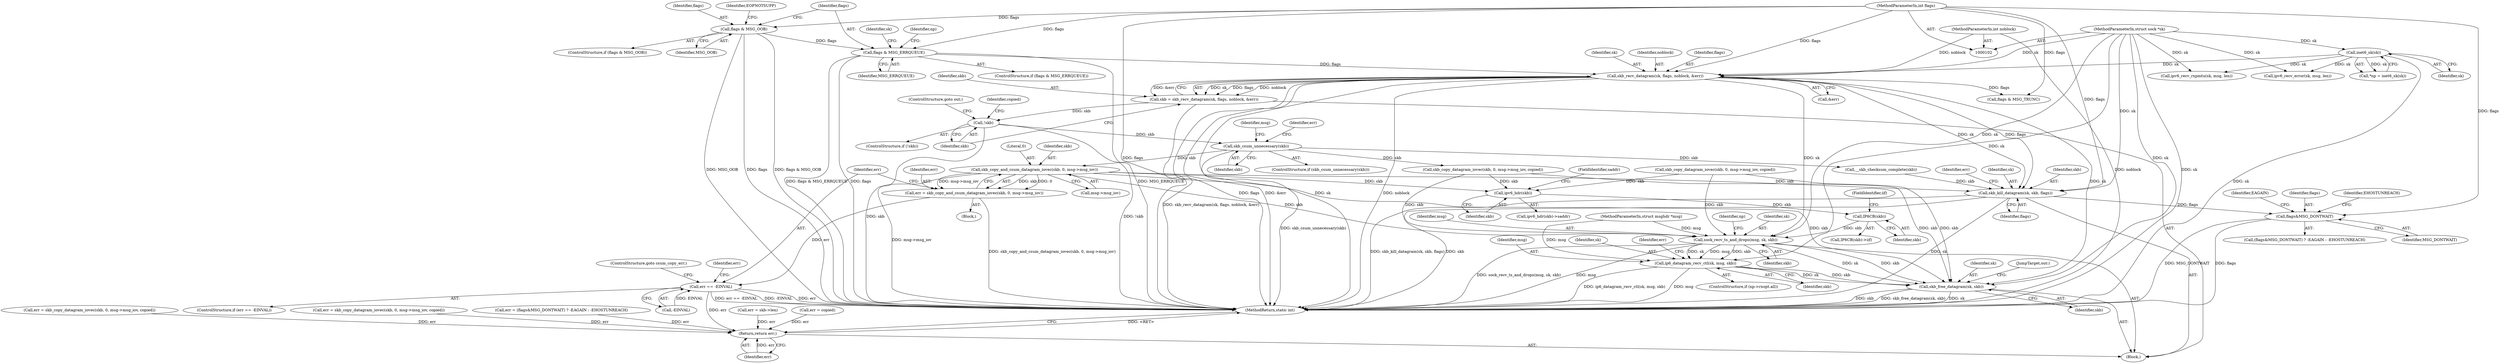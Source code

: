 digraph "0_linux_bceaa90240b6019ed73b49965eac7d167610be69_3@API" {
"1000228" [label="(Call,skb_copy_and_csum_datagram_iovec(skb, 0, msg->msg_iov))"];
"1000191" [label="(Call,skb_csum_unnecessary(skb))"];
"1000169" [label="(Call,!skb)"];
"1000160" [label="(Call,skb = skb_recv_datagram(sk, flags, noblock, &err))"];
"1000162" [label="(Call,skb_recv_datagram(sk, flags, noblock, &err))"];
"1000114" [label="(Call,inet6_sk(sk))"];
"1000104" [label="(MethodParameterIn,struct sock *sk)"];
"1000135" [label="(Call,flags & MSG_ERRQUEUE)"];
"1000128" [label="(Call,flags & MSG_OOB)"];
"1000108" [label="(MethodParameterIn,int flags)"];
"1000107" [label="(MethodParameterIn,int noblock)"];
"1000226" [label="(Call,err = skb_copy_and_csum_datagram_iovec(skb, 0, msg->msg_iov))"];
"1000235" [label="(Call,err == -EINVAL)"];
"1000319" [label="(Return,return err;)"];
"1000261" [label="(Call,ipv6_hdr(skb))"];
"1000279" [label="(Call,IP6CB(skb))"];
"1000288" [label="(Call,sock_recv_ts_and_drops(msg, sk, skb))"];
"1000298" [label="(Call,ip6_datagram_recv_ctl(sk, msg, skb))"];
"1000315" [label="(Call,skb_free_datagram(sk, skb))"];
"1000322" [label="(Call,skb_kill_datagram(sk, skb, flags))"];
"1000329" [label="(Call,flags&MSG_DONTWAIT)"];
"1000227" [label="(Identifier,err)"];
"1000171" [label="(ControlStructure,goto out;)"];
"1000160" [label="(Call,skb = skb_recv_datagram(sk, flags, noblock, &err))"];
"1000162" [label="(Call,skb_recv_datagram(sk, flags, noblock, &err))"];
"1000156" [label="(Call,ipv6_recv_rxpmtu(sk, msg, len))"];
"1000129" [label="(Identifier,flags)"];
"1000295" [label="(Identifier,np)"];
"1000324" [label="(Identifier,skb)"];
"1000330" [label="(Identifier,flags)"];
"1000165" [label="(Identifier,noblock)"];
"1000327" [label="(Identifier,err)"];
"1000302" [label="(Call,err = copied)"];
"1000300" [label="(Identifier,msg)"];
"1000212" [label="(Call,__skb_checksum_complete(skb))"];
"1000194" [label="(Call,err = skb_copy_datagram_iovec(skb, 0, msg->msg_iov, copied))"];
"1000139" [label="(Call,ipv6_recv_error(sk, msg, len))"];
"1000262" [label="(Identifier,skb)"];
"1000335" [label="(Identifier,EHOSTUNREACH)"];
"1000260" [label="(Call,ipv6_hdr(skb)->saddr)"];
"1000301" [label="(Identifier,skb)"];
"1000328" [label="(Call,(flags&MSG_DONTWAIT) ? -EAGAIN : -EHOSTUNREACH)"];
"1000326" [label="(Call,err = (flags&MSG_DONTWAIT) ? -EAGAIN : -EHOSTUNREACH)"];
"1000225" [label="(Block,)"];
"1000140" [label="(Identifier,sk)"];
"1000215" [label="(Call,err = skb_copy_datagram_iovec(skb, 0, msg->msg_iov, copied))"];
"1000320" [label="(Identifier,err)"];
"1000281" [label="(FieldIdentifier,iif)"];
"1000168" [label="(ControlStructure,if (!skb))"];
"1000217" [label="(Call,skb_copy_datagram_iovec(skb, 0, msg->msg_iov, copied))"];
"1000137" [label="(Identifier,MSG_ERRQUEUE)"];
"1000234" [label="(ControlStructure,if (err == -EINVAL))"];
"1000288" [label="(Call,sock_recv_ts_and_drops(msg, sk, skb))"];
"1000261" [label="(Call,ipv6_hdr(skb))"];
"1000318" [label="(JumpTarget,out:)"];
"1000146" [label="(Identifier,np)"];
"1000323" [label="(Identifier,sk)"];
"1000306" [label="(Call,flags & MSG_TRUNC)"];
"1000127" [label="(ControlStructure,if (flags & MSG_OOB))"];
"1000241" [label="(Identifier,err)"];
"1000292" [label="(ControlStructure,if (np->rxopt.all))"];
"1000228" [label="(Call,skb_copy_and_csum_datagram_iovec(skb, 0, msg->msg_iov))"];
"1000170" [label="(Identifier,skb)"];
"1000161" [label="(Identifier,skb)"];
"1000115" [label="(Identifier,sk)"];
"1000331" [label="(Identifier,MSG_DONTWAIT)"];
"1000166" [label="(Call,&err)"];
"1000337" [label="(MethodReturn,static int)"];
"1000173" [label="(Identifier,copied)"];
"1000128" [label="(Call,flags & MSG_OOB)"];
"1000299" [label="(Identifier,sk)"];
"1000134" [label="(ControlStructure,if (flags & MSG_ERRQUEUE))"];
"1000322" [label="(Call,skb_kill_datagram(sk, skb, flags))"];
"1000315" [label="(Call,skb_free_datagram(sk, skb))"];
"1000169" [label="(Call,!skb)"];
"1000236" [label="(Identifier,err)"];
"1000280" [label="(Identifier,skb)"];
"1000235" [label="(Call,err == -EINVAL)"];
"1000196" [label="(Call,skb_copy_datagram_iovec(skb, 0, msg->msg_iov, copied))"];
"1000290" [label="(Identifier,sk)"];
"1000309" [label="(Call,err = skb->len)"];
"1000316" [label="(Identifier,sk)"];
"1000289" [label="(Identifier,msg)"];
"1000303" [label="(Identifier,err)"];
"1000164" [label="(Identifier,flags)"];
"1000229" [label="(Identifier,skb)"];
"1000192" [label="(Identifier,skb)"];
"1000195" [label="(Identifier,err)"];
"1000231" [label="(Call,msg->msg_iov)"];
"1000112" [label="(Call,*np = inet6_sk(sk))"];
"1000105" [label="(MethodParameterIn,struct msghdr *msg)"];
"1000104" [label="(MethodParameterIn,struct sock *sk)"];
"1000278" [label="(Call,IP6CB(skb)->iif)"];
"1000279" [label="(Call,IP6CB(skb))"];
"1000298" [label="(Call,ip6_datagram_recv_ctl(sk, msg, skb))"];
"1000226" [label="(Call,err = skb_copy_and_csum_datagram_iovec(skb, 0, msg->msg_iov))"];
"1000237" [label="(Call,-EINVAL)"];
"1000135" [label="(Call,flags & MSG_ERRQUEUE)"];
"1000325" [label="(Identifier,flags)"];
"1000207" [label="(Identifier,msg)"];
"1000130" [label="(Identifier,MSG_OOB)"];
"1000291" [label="(Identifier,skb)"];
"1000317" [label="(Identifier,skb)"];
"1000329" [label="(Call,flags&MSG_DONTWAIT)"];
"1000114" [label="(Call,inet6_sk(sk))"];
"1000163" [label="(Identifier,sk)"];
"1000107" [label="(MethodParameterIn,int noblock)"];
"1000190" [label="(ControlStructure,if (skb_csum_unnecessary(skb)))"];
"1000136" [label="(Identifier,flags)"];
"1000191" [label="(Call,skb_csum_unnecessary(skb))"];
"1000133" [label="(Identifier,EOPNOTSUPP)"];
"1000319" [label="(Return,return err;)"];
"1000263" [label="(FieldIdentifier,saddr)"];
"1000333" [label="(Identifier,EAGAIN)"];
"1000230" [label="(Literal,0)"];
"1000108" [label="(MethodParameterIn,int flags)"];
"1000239" [label="(ControlStructure,goto csum_copy_err;)"];
"1000110" [label="(Block,)"];
"1000228" -> "1000226"  [label="AST: "];
"1000228" -> "1000231"  [label="CFG: "];
"1000229" -> "1000228"  [label="AST: "];
"1000230" -> "1000228"  [label="AST: "];
"1000231" -> "1000228"  [label="AST: "];
"1000226" -> "1000228"  [label="CFG: "];
"1000228" -> "1000337"  [label="DDG: msg->msg_iov"];
"1000228" -> "1000226"  [label="DDG: skb"];
"1000228" -> "1000226"  [label="DDG: 0"];
"1000228" -> "1000226"  [label="DDG: msg->msg_iov"];
"1000191" -> "1000228"  [label="DDG: skb"];
"1000228" -> "1000261"  [label="DDG: skb"];
"1000228" -> "1000288"  [label="DDG: skb"];
"1000228" -> "1000315"  [label="DDG: skb"];
"1000228" -> "1000322"  [label="DDG: skb"];
"1000191" -> "1000190"  [label="AST: "];
"1000191" -> "1000192"  [label="CFG: "];
"1000192" -> "1000191"  [label="AST: "];
"1000195" -> "1000191"  [label="CFG: "];
"1000207" -> "1000191"  [label="CFG: "];
"1000191" -> "1000337"  [label="DDG: skb_csum_unnecessary(skb)"];
"1000169" -> "1000191"  [label="DDG: skb"];
"1000191" -> "1000196"  [label="DDG: skb"];
"1000191" -> "1000212"  [label="DDG: skb"];
"1000169" -> "1000168"  [label="AST: "];
"1000169" -> "1000170"  [label="CFG: "];
"1000170" -> "1000169"  [label="AST: "];
"1000171" -> "1000169"  [label="CFG: "];
"1000173" -> "1000169"  [label="CFG: "];
"1000169" -> "1000337"  [label="DDG: !skb"];
"1000169" -> "1000337"  [label="DDG: skb"];
"1000160" -> "1000169"  [label="DDG: skb"];
"1000160" -> "1000110"  [label="AST: "];
"1000160" -> "1000162"  [label="CFG: "];
"1000161" -> "1000160"  [label="AST: "];
"1000162" -> "1000160"  [label="AST: "];
"1000170" -> "1000160"  [label="CFG: "];
"1000160" -> "1000337"  [label="DDG: skb_recv_datagram(sk, flags, noblock, &err)"];
"1000162" -> "1000160"  [label="DDG: sk"];
"1000162" -> "1000160"  [label="DDG: flags"];
"1000162" -> "1000160"  [label="DDG: noblock"];
"1000162" -> "1000160"  [label="DDG: &err"];
"1000162" -> "1000166"  [label="CFG: "];
"1000163" -> "1000162"  [label="AST: "];
"1000164" -> "1000162"  [label="AST: "];
"1000165" -> "1000162"  [label="AST: "];
"1000166" -> "1000162"  [label="AST: "];
"1000162" -> "1000337"  [label="DDG: flags"];
"1000162" -> "1000337"  [label="DDG: &err"];
"1000162" -> "1000337"  [label="DDG: sk"];
"1000162" -> "1000337"  [label="DDG: noblock"];
"1000114" -> "1000162"  [label="DDG: sk"];
"1000104" -> "1000162"  [label="DDG: sk"];
"1000135" -> "1000162"  [label="DDG: flags"];
"1000108" -> "1000162"  [label="DDG: flags"];
"1000107" -> "1000162"  [label="DDG: noblock"];
"1000162" -> "1000288"  [label="DDG: sk"];
"1000162" -> "1000306"  [label="DDG: flags"];
"1000162" -> "1000315"  [label="DDG: sk"];
"1000162" -> "1000322"  [label="DDG: sk"];
"1000162" -> "1000322"  [label="DDG: flags"];
"1000114" -> "1000112"  [label="AST: "];
"1000114" -> "1000115"  [label="CFG: "];
"1000115" -> "1000114"  [label="AST: "];
"1000112" -> "1000114"  [label="CFG: "];
"1000114" -> "1000337"  [label="DDG: sk"];
"1000114" -> "1000112"  [label="DDG: sk"];
"1000104" -> "1000114"  [label="DDG: sk"];
"1000114" -> "1000139"  [label="DDG: sk"];
"1000114" -> "1000156"  [label="DDG: sk"];
"1000104" -> "1000102"  [label="AST: "];
"1000104" -> "1000337"  [label="DDG: sk"];
"1000104" -> "1000139"  [label="DDG: sk"];
"1000104" -> "1000156"  [label="DDG: sk"];
"1000104" -> "1000288"  [label="DDG: sk"];
"1000104" -> "1000298"  [label="DDG: sk"];
"1000104" -> "1000315"  [label="DDG: sk"];
"1000104" -> "1000322"  [label="DDG: sk"];
"1000135" -> "1000134"  [label="AST: "];
"1000135" -> "1000137"  [label="CFG: "];
"1000136" -> "1000135"  [label="AST: "];
"1000137" -> "1000135"  [label="AST: "];
"1000140" -> "1000135"  [label="CFG: "];
"1000146" -> "1000135"  [label="CFG: "];
"1000135" -> "1000337"  [label="DDG: flags & MSG_ERRQUEUE"];
"1000135" -> "1000337"  [label="DDG: flags"];
"1000135" -> "1000337"  [label="DDG: MSG_ERRQUEUE"];
"1000128" -> "1000135"  [label="DDG: flags"];
"1000108" -> "1000135"  [label="DDG: flags"];
"1000128" -> "1000127"  [label="AST: "];
"1000128" -> "1000130"  [label="CFG: "];
"1000129" -> "1000128"  [label="AST: "];
"1000130" -> "1000128"  [label="AST: "];
"1000133" -> "1000128"  [label="CFG: "];
"1000136" -> "1000128"  [label="CFG: "];
"1000128" -> "1000337"  [label="DDG: MSG_OOB"];
"1000128" -> "1000337"  [label="DDG: flags"];
"1000128" -> "1000337"  [label="DDG: flags & MSG_OOB"];
"1000108" -> "1000128"  [label="DDG: flags"];
"1000108" -> "1000102"  [label="AST: "];
"1000108" -> "1000337"  [label="DDG: flags"];
"1000108" -> "1000306"  [label="DDG: flags"];
"1000108" -> "1000322"  [label="DDG: flags"];
"1000108" -> "1000329"  [label="DDG: flags"];
"1000107" -> "1000102"  [label="AST: "];
"1000107" -> "1000337"  [label="DDG: noblock"];
"1000226" -> "1000225"  [label="AST: "];
"1000227" -> "1000226"  [label="AST: "];
"1000236" -> "1000226"  [label="CFG: "];
"1000226" -> "1000337"  [label="DDG: skb_copy_and_csum_datagram_iovec(skb, 0, msg->msg_iov)"];
"1000226" -> "1000235"  [label="DDG: err"];
"1000235" -> "1000234"  [label="AST: "];
"1000235" -> "1000237"  [label="CFG: "];
"1000236" -> "1000235"  [label="AST: "];
"1000237" -> "1000235"  [label="AST: "];
"1000239" -> "1000235"  [label="CFG: "];
"1000241" -> "1000235"  [label="CFG: "];
"1000235" -> "1000337"  [label="DDG: -EINVAL"];
"1000235" -> "1000337"  [label="DDG: err"];
"1000235" -> "1000337"  [label="DDG: err == -EINVAL"];
"1000237" -> "1000235"  [label="DDG: EINVAL"];
"1000235" -> "1000319"  [label="DDG: err"];
"1000319" -> "1000110"  [label="AST: "];
"1000319" -> "1000320"  [label="CFG: "];
"1000320" -> "1000319"  [label="AST: "];
"1000337" -> "1000319"  [label="CFG: "];
"1000319" -> "1000337"  [label="DDG: <RET>"];
"1000320" -> "1000319"  [label="DDG: err"];
"1000309" -> "1000319"  [label="DDG: err"];
"1000215" -> "1000319"  [label="DDG: err"];
"1000302" -> "1000319"  [label="DDG: err"];
"1000194" -> "1000319"  [label="DDG: err"];
"1000326" -> "1000319"  [label="DDG: err"];
"1000261" -> "1000260"  [label="AST: "];
"1000261" -> "1000262"  [label="CFG: "];
"1000262" -> "1000261"  [label="AST: "];
"1000263" -> "1000261"  [label="CFG: "];
"1000217" -> "1000261"  [label="DDG: skb"];
"1000196" -> "1000261"  [label="DDG: skb"];
"1000261" -> "1000279"  [label="DDG: skb"];
"1000279" -> "1000278"  [label="AST: "];
"1000279" -> "1000280"  [label="CFG: "];
"1000280" -> "1000279"  [label="AST: "];
"1000281" -> "1000279"  [label="CFG: "];
"1000279" -> "1000288"  [label="DDG: skb"];
"1000288" -> "1000110"  [label="AST: "];
"1000288" -> "1000291"  [label="CFG: "];
"1000289" -> "1000288"  [label="AST: "];
"1000290" -> "1000288"  [label="AST: "];
"1000291" -> "1000288"  [label="AST: "];
"1000295" -> "1000288"  [label="CFG: "];
"1000288" -> "1000337"  [label="DDG: msg"];
"1000288" -> "1000337"  [label="DDG: sock_recv_ts_and_drops(msg, sk, skb)"];
"1000105" -> "1000288"  [label="DDG: msg"];
"1000217" -> "1000288"  [label="DDG: skb"];
"1000196" -> "1000288"  [label="DDG: skb"];
"1000288" -> "1000298"  [label="DDG: sk"];
"1000288" -> "1000298"  [label="DDG: msg"];
"1000288" -> "1000298"  [label="DDG: skb"];
"1000288" -> "1000315"  [label="DDG: sk"];
"1000288" -> "1000315"  [label="DDG: skb"];
"1000298" -> "1000292"  [label="AST: "];
"1000298" -> "1000301"  [label="CFG: "];
"1000299" -> "1000298"  [label="AST: "];
"1000300" -> "1000298"  [label="AST: "];
"1000301" -> "1000298"  [label="AST: "];
"1000303" -> "1000298"  [label="CFG: "];
"1000298" -> "1000337"  [label="DDG: ip6_datagram_recv_ctl(sk, msg, skb)"];
"1000298" -> "1000337"  [label="DDG: msg"];
"1000105" -> "1000298"  [label="DDG: msg"];
"1000298" -> "1000315"  [label="DDG: sk"];
"1000298" -> "1000315"  [label="DDG: skb"];
"1000315" -> "1000110"  [label="AST: "];
"1000315" -> "1000317"  [label="CFG: "];
"1000316" -> "1000315"  [label="AST: "];
"1000317" -> "1000315"  [label="AST: "];
"1000318" -> "1000315"  [label="CFG: "];
"1000315" -> "1000337"  [label="DDG: skb_free_datagram(sk, skb)"];
"1000315" -> "1000337"  [label="DDG: sk"];
"1000315" -> "1000337"  [label="DDG: skb"];
"1000217" -> "1000315"  [label="DDG: skb"];
"1000196" -> "1000315"  [label="DDG: skb"];
"1000322" -> "1000110"  [label="AST: "];
"1000322" -> "1000325"  [label="CFG: "];
"1000323" -> "1000322"  [label="AST: "];
"1000324" -> "1000322"  [label="AST: "];
"1000325" -> "1000322"  [label="AST: "];
"1000327" -> "1000322"  [label="CFG: "];
"1000322" -> "1000337"  [label="DDG: skb"];
"1000322" -> "1000337"  [label="DDG: skb_kill_datagram(sk, skb, flags)"];
"1000322" -> "1000337"  [label="DDG: sk"];
"1000212" -> "1000322"  [label="DDG: skb"];
"1000322" -> "1000329"  [label="DDG: flags"];
"1000329" -> "1000328"  [label="AST: "];
"1000329" -> "1000331"  [label="CFG: "];
"1000330" -> "1000329"  [label="AST: "];
"1000331" -> "1000329"  [label="AST: "];
"1000333" -> "1000329"  [label="CFG: "];
"1000335" -> "1000329"  [label="CFG: "];
"1000329" -> "1000337"  [label="DDG: MSG_DONTWAIT"];
"1000329" -> "1000337"  [label="DDG: flags"];
}
